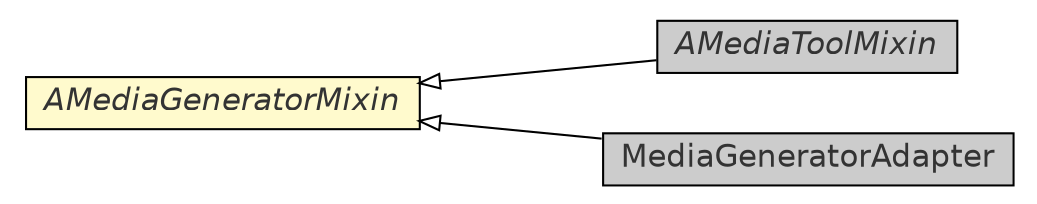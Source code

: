 #!/usr/local/bin/dot
#
# Class diagram 
# Generated by UmlGraph version 4.8 (http://www.spinellis.gr/sw/umlgraph)
#

digraph G {
	edge [fontname="Helvetica",fontsize=10,labelfontname="Helvetica",labelfontsize=10];
	node [fontname="Helvetica",fontsize=10,shape=plaintext];
	rankdir=LR;
	ranksep=1;
	// com.xuggle.mediatool.AMediaToolMixin
	c14273 [label=<<table border="0" cellborder="1" cellspacing="0" cellpadding="2" port="p" bgcolor="grey80" href="./AMediaToolMixin.html">
		<tr><td><table border="0" cellspacing="0" cellpadding="1">
			<tr><td><font face="Helvetica-Oblique"> AMediaToolMixin </font></td></tr>
		</table></td></tr>
		</table>>, fontname="Helvetica", fontcolor="grey20", fontsize=15.0];
	// com.xuggle.mediatool.AMediaGeneratorMixin
	c14276 [label=<<table border="0" cellborder="1" cellspacing="0" cellpadding="2" port="p" bgcolor="lemonChiffon" href="./AMediaGeneratorMixin.html">
		<tr><td><table border="0" cellspacing="0" cellpadding="1">
			<tr><td><font face="Helvetica-Oblique"> AMediaGeneratorMixin </font></td></tr>
		</table></td></tr>
		</table>>, fontname="Helvetica", fontcolor="grey20", fontsize=15.0];
	// com.xuggle.mediatool.MediaGeneratorAdapter
	c14289 [label=<<table border="0" cellborder="1" cellspacing="0" cellpadding="2" port="p" bgcolor="grey80" href="./MediaGeneratorAdapter.html">
		<tr><td><table border="0" cellspacing="0" cellpadding="1">
			<tr><td> MediaGeneratorAdapter </td></tr>
		</table></td></tr>
		</table>>, fontname="Helvetica", fontcolor="grey20", fontsize=15.0];
	//com.xuggle.mediatool.AMediaToolMixin extends com.xuggle.mediatool.AMediaGeneratorMixin
	c14276:p -> c14273:p [dir=back,arrowtail=empty];
	//com.xuggle.mediatool.MediaGeneratorAdapter extends com.xuggle.mediatool.AMediaGeneratorMixin
	c14276:p -> c14289:p [dir=back,arrowtail=empty];
}

